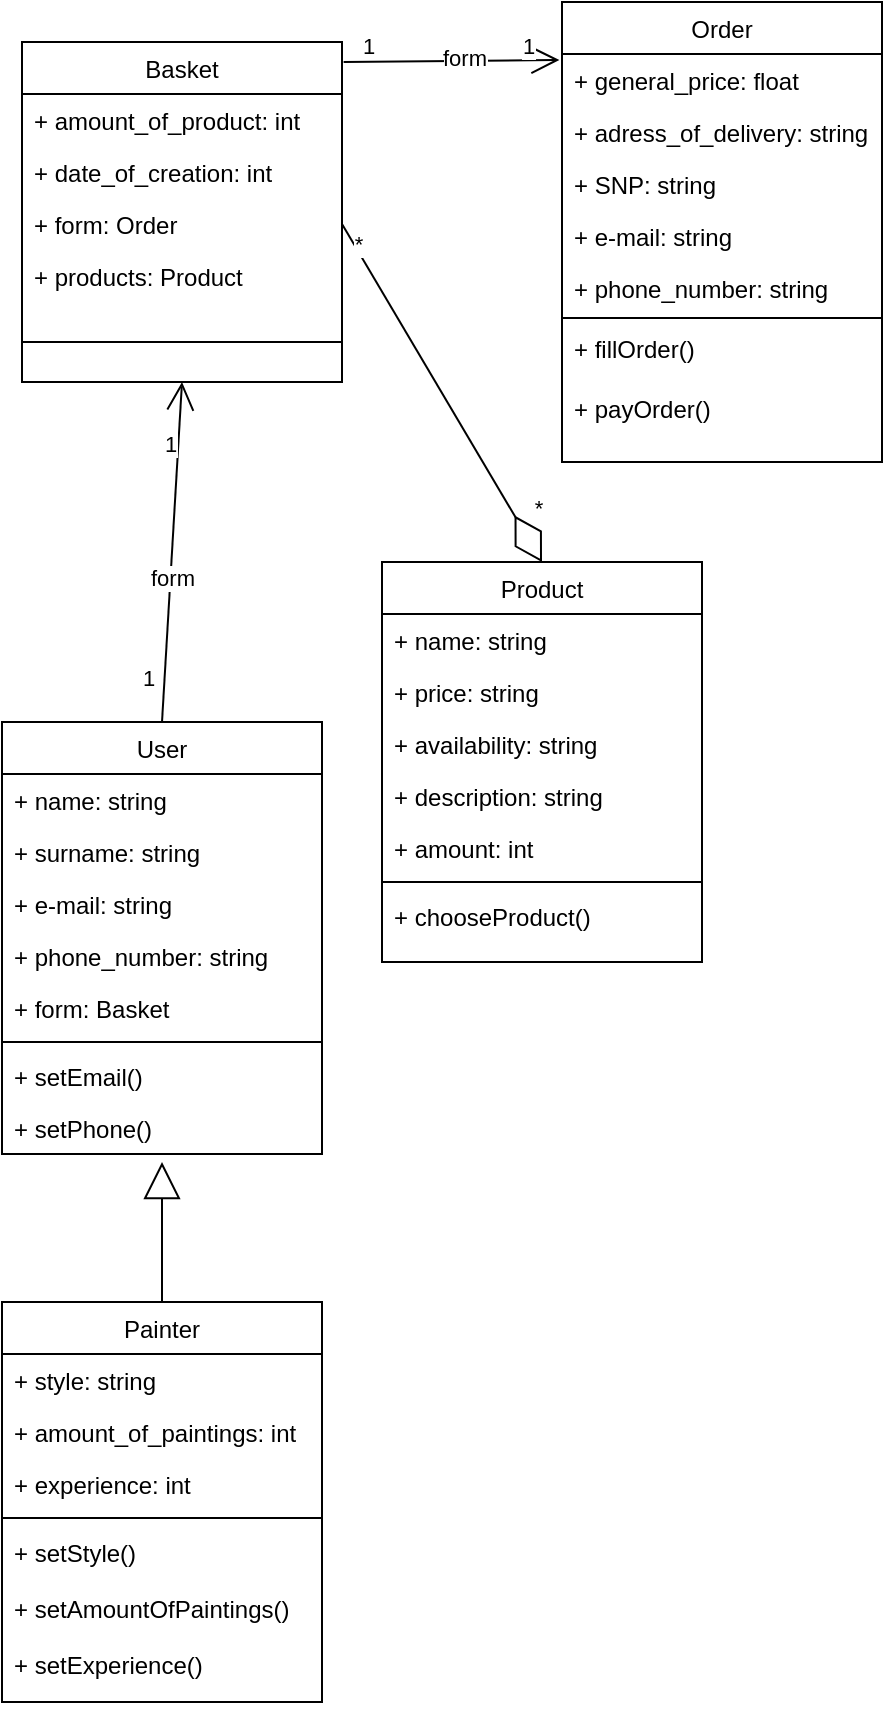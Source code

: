 <mxfile version="20.6.0" type="github">
  <diagram id="C5RBs43oDa-KdzZeNtuy" name="Page-1">
    <mxGraphModel dx="566" dy="902" grid="1" gridSize="10" guides="1" tooltips="1" connect="1" arrows="1" fold="1" page="1" pageScale="1" pageWidth="827" pageHeight="1169" math="0" shadow="0">
      <root>
        <mxCell id="WIyWlLk6GJQsqaUBKTNV-0" />
        <mxCell id="WIyWlLk6GJQsqaUBKTNV-1" parent="WIyWlLk6GJQsqaUBKTNV-0" />
        <mxCell id="qVydSiklT78tIjySpOCl-1" value="Basket" style="swimlane;fontStyle=0;align=center;verticalAlign=top;childLayout=stackLayout;horizontal=1;startSize=26;horizontalStack=0;resizeParent=1;resizeLast=0;collapsible=1;marginBottom=0;rounded=0;shadow=0;strokeWidth=1;" parent="WIyWlLk6GJQsqaUBKTNV-1" vertex="1">
          <mxGeometry x="340" y="590" width="160" height="170" as="geometry">
            <mxRectangle x="130" y="380" width="160" height="26" as="alternateBounds" />
          </mxGeometry>
        </mxCell>
        <mxCell id="qVydSiklT78tIjySpOCl-2" value="+ amount_of_product: int" style="text;align=left;verticalAlign=top;spacingLeft=4;spacingRight=4;overflow=hidden;rotatable=0;points=[[0,0.5],[1,0.5]];portConstraint=eastwest;" parent="qVydSiklT78tIjySpOCl-1" vertex="1">
          <mxGeometry y="26" width="160" height="26" as="geometry" />
        </mxCell>
        <mxCell id="qVydSiklT78tIjySpOCl-3" value="+ date_of_creation: int" style="text;align=left;verticalAlign=top;spacingLeft=4;spacingRight=4;overflow=hidden;rotatable=0;points=[[0,0.5],[1,0.5]];portConstraint=eastwest;rounded=0;shadow=0;html=0;" parent="qVydSiklT78tIjySpOCl-1" vertex="1">
          <mxGeometry y="52" width="160" height="26" as="geometry" />
        </mxCell>
        <mxCell id="qVydSiklT78tIjySpOCl-9" value="+ form: Order" style="text;align=left;verticalAlign=top;spacingLeft=4;spacingRight=4;overflow=hidden;rotatable=0;points=[[0,0.5],[1,0.5]];portConstraint=eastwest;rounded=0;shadow=0;html=0;" parent="qVydSiklT78tIjySpOCl-1" vertex="1">
          <mxGeometry y="78" width="160" height="26" as="geometry" />
        </mxCell>
        <mxCell id="qVydSiklT78tIjySpOCl-42" value="+ products: Product" style="text;align=left;verticalAlign=top;spacingLeft=4;spacingRight=4;overflow=hidden;rotatable=0;points=[[0,0.5],[1,0.5]];portConstraint=eastwest;rounded=0;shadow=0;html=0;" parent="qVydSiklT78tIjySpOCl-1" vertex="1">
          <mxGeometry y="104" width="160" height="26" as="geometry" />
        </mxCell>
        <mxCell id="qVydSiklT78tIjySpOCl-4" value="" style="line;html=1;strokeWidth=1;align=left;verticalAlign=middle;spacingTop=-1;spacingLeft=3;spacingRight=3;rotatable=0;labelPosition=right;points=[];portConstraint=eastwest;" parent="qVydSiklT78tIjySpOCl-1" vertex="1">
          <mxGeometry y="130" width="160" height="40" as="geometry" />
        </mxCell>
        <mxCell id="qVydSiklT78tIjySpOCl-17" value="Order" style="swimlane;fontStyle=0;align=center;verticalAlign=top;childLayout=stackLayout;horizontal=1;startSize=26;horizontalStack=0;resizeParent=1;resizeLast=0;collapsible=1;marginBottom=0;rounded=0;shadow=0;strokeWidth=1;" parent="WIyWlLk6GJQsqaUBKTNV-1" vertex="1">
          <mxGeometry x="610" y="570" width="160" height="230" as="geometry">
            <mxRectangle x="130" y="380" width="160" height="26" as="alternateBounds" />
          </mxGeometry>
        </mxCell>
        <mxCell id="qVydSiklT78tIjySpOCl-18" value="+ general_price: float" style="text;align=left;verticalAlign=top;spacingLeft=4;spacingRight=4;overflow=hidden;rotatable=0;points=[[0,0.5],[1,0.5]];portConstraint=eastwest;" parent="qVydSiklT78tIjySpOCl-17" vertex="1">
          <mxGeometry y="26" width="160" height="26" as="geometry" />
        </mxCell>
        <mxCell id="qVydSiklT78tIjySpOCl-19" value="+ adress_of_delivery: string" style="text;align=left;verticalAlign=top;spacingLeft=4;spacingRight=4;overflow=hidden;rotatable=0;points=[[0,0.5],[1,0.5]];portConstraint=eastwest;rounded=0;shadow=0;html=0;" parent="qVydSiklT78tIjySpOCl-17" vertex="1">
          <mxGeometry y="52" width="160" height="26" as="geometry" />
        </mxCell>
        <mxCell id="YhXwOTivyXWMwgPC8UXM-0" value="+ SNP: string" style="text;align=left;verticalAlign=top;spacingLeft=4;spacingRight=4;overflow=hidden;rotatable=0;points=[[0,0.5],[1,0.5]];portConstraint=eastwest;rounded=0;shadow=0;html=0;" vertex="1" parent="qVydSiklT78tIjySpOCl-17">
          <mxGeometry y="78" width="160" height="26" as="geometry" />
        </mxCell>
        <mxCell id="YhXwOTivyXWMwgPC8UXM-1" value="+ e-mail: string" style="text;align=left;verticalAlign=top;spacingLeft=4;spacingRight=4;overflow=hidden;rotatable=0;points=[[0,0.5],[1,0.5]];portConstraint=eastwest;rounded=0;shadow=0;html=0;" vertex="1" parent="qVydSiklT78tIjySpOCl-17">
          <mxGeometry y="104" width="160" height="26" as="geometry" />
        </mxCell>
        <mxCell id="YhXwOTivyXWMwgPC8UXM-2" value="+ phone_number: string" style="text;align=left;verticalAlign=top;spacingLeft=4;spacingRight=4;overflow=hidden;rotatable=0;points=[[0,0.5],[1,0.5]];portConstraint=eastwest;rounded=0;shadow=0;html=0;" vertex="1" parent="qVydSiklT78tIjySpOCl-17">
          <mxGeometry y="130" width="160" height="26" as="geometry" />
        </mxCell>
        <mxCell id="qVydSiklT78tIjySpOCl-20" value="" style="line;html=1;strokeWidth=1;align=left;verticalAlign=middle;spacingTop=-1;spacingLeft=3;spacingRight=3;rotatable=0;labelPosition=right;points=[];portConstraint=eastwest;" parent="qVydSiklT78tIjySpOCl-17" vertex="1">
          <mxGeometry y="156" width="160" height="4" as="geometry" />
        </mxCell>
        <mxCell id="YhXwOTivyXWMwgPC8UXM-3" value="+ fillOrder()" style="text;align=left;verticalAlign=top;spacingLeft=4;spacingRight=4;overflow=hidden;rotatable=0;points=[[0,0.5],[1,0.5]];portConstraint=eastwest;fontStyle=0" vertex="1" parent="qVydSiklT78tIjySpOCl-17">
          <mxGeometry y="160" width="160" height="30" as="geometry" />
        </mxCell>
        <mxCell id="qVydSiklT78tIjySpOCl-21" value="+ payOrder()" style="text;align=left;verticalAlign=top;spacingLeft=4;spacingRight=4;overflow=hidden;rotatable=0;points=[[0,0.5],[1,0.5]];portConstraint=eastwest;fontStyle=0" parent="qVydSiklT78tIjySpOCl-17" vertex="1">
          <mxGeometry y="190" width="160" height="20" as="geometry" />
        </mxCell>
        <mxCell id="qVydSiklT78tIjySpOCl-23" value="User" style="swimlane;fontStyle=0;align=center;verticalAlign=top;childLayout=stackLayout;horizontal=1;startSize=26;horizontalStack=0;resizeParent=1;resizeLast=0;collapsible=1;marginBottom=0;rounded=0;shadow=0;strokeWidth=1;" parent="WIyWlLk6GJQsqaUBKTNV-1" vertex="1">
          <mxGeometry x="330" y="930" width="160" height="216" as="geometry">
            <mxRectangle x="550" y="140" width="160" height="26" as="alternateBounds" />
          </mxGeometry>
        </mxCell>
        <mxCell id="qVydSiklT78tIjySpOCl-24" value="+ name: string" style="text;align=left;verticalAlign=top;spacingLeft=4;spacingRight=4;overflow=hidden;rotatable=0;points=[[0,0.5],[1,0.5]];portConstraint=eastwest;" parent="qVydSiklT78tIjySpOCl-23" vertex="1">
          <mxGeometry y="26" width="160" height="26" as="geometry" />
        </mxCell>
        <mxCell id="qVydSiklT78tIjySpOCl-25" value="+ surname: string" style="text;align=left;verticalAlign=top;spacingLeft=4;spacingRight=4;overflow=hidden;rotatable=0;points=[[0,0.5],[1,0.5]];portConstraint=eastwest;rounded=0;shadow=0;html=0;" parent="qVydSiklT78tIjySpOCl-23" vertex="1">
          <mxGeometry y="52" width="160" height="26" as="geometry" />
        </mxCell>
        <mxCell id="qVydSiklT78tIjySpOCl-26" value="+ e-mail: string" style="text;align=left;verticalAlign=top;spacingLeft=4;spacingRight=4;overflow=hidden;rotatable=0;points=[[0,0.5],[1,0.5]];portConstraint=eastwest;rounded=0;shadow=0;html=0;" parent="qVydSiklT78tIjySpOCl-23" vertex="1">
          <mxGeometry y="78" width="160" height="26" as="geometry" />
        </mxCell>
        <mxCell id="qVydSiklT78tIjySpOCl-27" value="+ phone_number: string" style="text;align=left;verticalAlign=top;spacingLeft=4;spacingRight=4;overflow=hidden;rotatable=0;points=[[0,0.5],[1,0.5]];portConstraint=eastwest;rounded=0;shadow=0;html=0;" parent="qVydSiklT78tIjySpOCl-23" vertex="1">
          <mxGeometry y="104" width="160" height="26" as="geometry" />
        </mxCell>
        <mxCell id="qVydSiklT78tIjySpOCl-28" value="+ form: Basket" style="text;align=left;verticalAlign=top;spacingLeft=4;spacingRight=4;overflow=hidden;rotatable=0;points=[[0,0.5],[1,0.5]];portConstraint=eastwest;rounded=0;shadow=0;html=0;" parent="qVydSiklT78tIjySpOCl-23" vertex="1">
          <mxGeometry y="130" width="160" height="26" as="geometry" />
        </mxCell>
        <mxCell id="qVydSiklT78tIjySpOCl-29" value="" style="line;html=1;strokeWidth=1;align=left;verticalAlign=middle;spacingTop=-1;spacingLeft=3;spacingRight=3;rotatable=0;labelPosition=right;points=[];portConstraint=eastwest;" parent="qVydSiklT78tIjySpOCl-23" vertex="1">
          <mxGeometry y="156" width="160" height="8" as="geometry" />
        </mxCell>
        <mxCell id="qVydSiklT78tIjySpOCl-31" value="+ setEmail()" style="text;align=left;verticalAlign=top;spacingLeft=4;spacingRight=4;overflow=hidden;rotatable=0;points=[[0,0.5],[1,0.5]];portConstraint=eastwest;" parent="qVydSiklT78tIjySpOCl-23" vertex="1">
          <mxGeometry y="164" width="160" height="26" as="geometry" />
        </mxCell>
        <mxCell id="qVydSiklT78tIjySpOCl-63" value="+ setPhone()" style="text;align=left;verticalAlign=top;spacingLeft=4;spacingRight=4;overflow=hidden;rotatable=0;points=[[0,0.5],[1,0.5]];portConstraint=eastwest;" parent="qVydSiklT78tIjySpOCl-23" vertex="1">
          <mxGeometry y="190" width="160" height="26" as="geometry" />
        </mxCell>
        <mxCell id="qVydSiklT78tIjySpOCl-32" value="Product" style="swimlane;fontStyle=0;align=center;verticalAlign=top;childLayout=stackLayout;horizontal=1;startSize=26;horizontalStack=0;resizeParent=1;resizeLast=0;collapsible=1;marginBottom=0;rounded=0;shadow=0;strokeWidth=1;" parent="WIyWlLk6GJQsqaUBKTNV-1" vertex="1">
          <mxGeometry x="520" y="850" width="160" height="200" as="geometry">
            <mxRectangle x="550" y="140" width="160" height="26" as="alternateBounds" />
          </mxGeometry>
        </mxCell>
        <mxCell id="qVydSiklT78tIjySpOCl-33" value="+ name: string" style="text;align=left;verticalAlign=top;spacingLeft=4;spacingRight=4;overflow=hidden;rotatable=0;points=[[0,0.5],[1,0.5]];portConstraint=eastwest;" parent="qVydSiklT78tIjySpOCl-32" vertex="1">
          <mxGeometry y="26" width="160" height="26" as="geometry" />
        </mxCell>
        <mxCell id="qVydSiklT78tIjySpOCl-34" value="+ price: string" style="text;align=left;verticalAlign=top;spacingLeft=4;spacingRight=4;overflow=hidden;rotatable=0;points=[[0,0.5],[1,0.5]];portConstraint=eastwest;rounded=0;shadow=0;html=0;" parent="qVydSiklT78tIjySpOCl-32" vertex="1">
          <mxGeometry y="52" width="160" height="26" as="geometry" />
        </mxCell>
        <mxCell id="qVydSiklT78tIjySpOCl-35" value="+ availability: string" style="text;align=left;verticalAlign=top;spacingLeft=4;spacingRight=4;overflow=hidden;rotatable=0;points=[[0,0.5],[1,0.5]];portConstraint=eastwest;rounded=0;shadow=0;html=0;" parent="qVydSiklT78tIjySpOCl-32" vertex="1">
          <mxGeometry y="78" width="160" height="26" as="geometry" />
        </mxCell>
        <mxCell id="qVydSiklT78tIjySpOCl-36" value="+ description: string" style="text;align=left;verticalAlign=top;spacingLeft=4;spacingRight=4;overflow=hidden;rotatable=0;points=[[0,0.5],[1,0.5]];portConstraint=eastwest;rounded=0;shadow=0;html=0;" parent="qVydSiklT78tIjySpOCl-32" vertex="1">
          <mxGeometry y="104" width="160" height="26" as="geometry" />
        </mxCell>
        <mxCell id="qVydSiklT78tIjySpOCl-37" value="+ amount: int" style="text;align=left;verticalAlign=top;spacingLeft=4;spacingRight=4;overflow=hidden;rotatable=0;points=[[0,0.5],[1,0.5]];portConstraint=eastwest;rounded=0;shadow=0;html=0;" parent="qVydSiklT78tIjySpOCl-32" vertex="1">
          <mxGeometry y="130" width="160" height="26" as="geometry" />
        </mxCell>
        <mxCell id="qVydSiklT78tIjySpOCl-38" value="" style="line;html=1;strokeWidth=1;align=left;verticalAlign=middle;spacingTop=-1;spacingLeft=3;spacingRight=3;rotatable=0;labelPosition=right;points=[];portConstraint=eastwest;" parent="qVydSiklT78tIjySpOCl-32" vertex="1">
          <mxGeometry y="156" width="160" height="8" as="geometry" />
        </mxCell>
        <mxCell id="qVydSiklT78tIjySpOCl-39" value="+ chooseProduct()" style="text;align=left;verticalAlign=top;spacingLeft=4;spacingRight=4;overflow=hidden;rotatable=0;points=[[0,0.5],[1,0.5]];portConstraint=eastwest;" parent="qVydSiklT78tIjySpOCl-32" vertex="1">
          <mxGeometry y="164" width="160" height="26" as="geometry" />
        </mxCell>
        <mxCell id="qVydSiklT78tIjySpOCl-43" value="Painter" style="swimlane;fontStyle=0;align=center;verticalAlign=top;childLayout=stackLayout;horizontal=1;startSize=26;horizontalStack=0;resizeParent=1;resizeLast=0;collapsible=1;marginBottom=0;rounded=0;shadow=0;strokeWidth=1;" parent="WIyWlLk6GJQsqaUBKTNV-1" vertex="1">
          <mxGeometry x="330" y="1220" width="160" height="200" as="geometry">
            <mxRectangle x="230" y="140" width="160" height="26" as="alternateBounds" />
          </mxGeometry>
        </mxCell>
        <mxCell id="qVydSiklT78tIjySpOCl-44" value="+ style: string" style="text;align=left;verticalAlign=top;spacingLeft=4;spacingRight=4;overflow=hidden;rotatable=0;points=[[0,0.5],[1,0.5]];portConstraint=eastwest;" parent="qVydSiklT78tIjySpOCl-43" vertex="1">
          <mxGeometry y="26" width="160" height="26" as="geometry" />
        </mxCell>
        <mxCell id="qVydSiklT78tIjySpOCl-45" value="+ amount_of_paintings: int" style="text;align=left;verticalAlign=top;spacingLeft=4;spacingRight=4;overflow=hidden;rotatable=0;points=[[0,0.5],[1,0.5]];portConstraint=eastwest;rounded=0;shadow=0;html=0;" parent="qVydSiklT78tIjySpOCl-43" vertex="1">
          <mxGeometry y="52" width="160" height="26" as="geometry" />
        </mxCell>
        <mxCell id="qVydSiklT78tIjySpOCl-46" value="+ experience: int" style="text;align=left;verticalAlign=top;spacingLeft=4;spacingRight=4;overflow=hidden;rotatable=0;points=[[0,0.5],[1,0.5]];portConstraint=eastwest;rounded=0;shadow=0;html=0;" parent="qVydSiklT78tIjySpOCl-43" vertex="1">
          <mxGeometry y="78" width="160" height="26" as="geometry" />
        </mxCell>
        <mxCell id="qVydSiklT78tIjySpOCl-47" value="" style="line;html=1;strokeWidth=1;align=left;verticalAlign=middle;spacingTop=-1;spacingLeft=3;spacingRight=3;rotatable=0;labelPosition=right;points=[];portConstraint=eastwest;" parent="qVydSiklT78tIjySpOCl-43" vertex="1">
          <mxGeometry y="104" width="160" height="8" as="geometry" />
        </mxCell>
        <mxCell id="qVydSiklT78tIjySpOCl-48" value="+ setStyle()&#xa;&#xa;+ setAmountOfPaintings()&#xa;&#xa;+ setExperience()" style="text;align=left;verticalAlign=top;spacingLeft=4;spacingRight=4;overflow=hidden;rotatable=0;points=[[0,0.5],[1,0.5]];portConstraint=eastwest;" parent="qVydSiklT78tIjySpOCl-43" vertex="1">
          <mxGeometry y="112" width="160" height="88" as="geometry" />
        </mxCell>
        <mxCell id="qVydSiklT78tIjySpOCl-49" value="" style="endArrow=open;endFill=1;endSize=12;html=1;rounded=0;entryX=-0.008;entryY=0.126;entryDx=0;entryDy=0;entryPerimeter=0;exitX=1.005;exitY=0.059;exitDx=0;exitDy=0;exitPerimeter=0;" parent="WIyWlLk6GJQsqaUBKTNV-1" source="qVydSiklT78tIjySpOCl-1" target="qVydSiklT78tIjySpOCl-17" edge="1">
          <mxGeometry width="160" relative="1" as="geometry">
            <mxPoint x="460" y="740" as="sourcePoint" />
            <mxPoint x="620" y="740" as="targetPoint" />
          </mxGeometry>
        </mxCell>
        <mxCell id="qVydSiklT78tIjySpOCl-51" value="form" style="edgeLabel;html=1;align=center;verticalAlign=middle;resizable=0;points=[];" parent="qVydSiklT78tIjySpOCl-49" vertex="1" connectable="0">
          <mxGeometry x="0.111" y="2" relative="1" as="geometry">
            <mxPoint as="offset" />
          </mxGeometry>
        </mxCell>
        <mxCell id="qVydSiklT78tIjySpOCl-52" value="1" style="edgeLabel;html=1;align=center;verticalAlign=middle;resizable=0;points=[];" parent="qVydSiklT78tIjySpOCl-49" vertex="1" connectable="0">
          <mxGeometry x="-0.783" y="1" relative="1" as="geometry">
            <mxPoint y="-7" as="offset" />
          </mxGeometry>
        </mxCell>
        <mxCell id="qVydSiklT78tIjySpOCl-53" value="1" style="edgeLabel;html=1;align=center;verticalAlign=middle;resizable=0;points=[];" parent="qVydSiklT78tIjySpOCl-49" vertex="1" connectable="0">
          <mxGeometry x="0.7" y="1" relative="1" as="geometry">
            <mxPoint y="-6" as="offset" />
          </mxGeometry>
        </mxCell>
        <mxCell id="qVydSiklT78tIjySpOCl-54" value="" style="endArrow=open;endFill=1;endSize=12;html=1;rounded=0;entryX=0.5;entryY=1;entryDx=0;entryDy=0;exitX=0.5;exitY=0;exitDx=0;exitDy=0;" parent="WIyWlLk6GJQsqaUBKTNV-1" source="qVydSiklT78tIjySpOCl-23" target="qVydSiklT78tIjySpOCl-1" edge="1">
          <mxGeometry width="160" relative="1" as="geometry">
            <mxPoint x="390" y="830" as="sourcePoint" />
            <mxPoint x="550" y="830" as="targetPoint" />
          </mxGeometry>
        </mxCell>
        <mxCell id="qVydSiklT78tIjySpOCl-55" value="form" style="edgeLabel;html=1;align=center;verticalAlign=middle;resizable=0;points=[];" parent="qVydSiklT78tIjySpOCl-54" vertex="1" connectable="0">
          <mxGeometry x="-0.15" relative="1" as="geometry">
            <mxPoint as="offset" />
          </mxGeometry>
        </mxCell>
        <mxCell id="qVydSiklT78tIjySpOCl-57" value="1" style="edgeLabel;html=1;align=center;verticalAlign=middle;resizable=0;points=[];" parent="qVydSiklT78tIjySpOCl-54" vertex="1" connectable="0">
          <mxGeometry x="0.489" y="2" relative="1" as="geometry">
            <mxPoint x="-2" y="-12" as="offset" />
          </mxGeometry>
        </mxCell>
        <mxCell id="qVydSiklT78tIjySpOCl-58" value="1" style="edgeLabel;html=1;align=center;verticalAlign=middle;resizable=0;points=[];" parent="qVydSiklT78tIjySpOCl-54" vertex="1" connectable="0">
          <mxGeometry x="-0.671" relative="1" as="geometry">
            <mxPoint x="-9" y="6" as="offset" />
          </mxGeometry>
        </mxCell>
        <mxCell id="qVydSiklT78tIjySpOCl-59" value="" style="endArrow=diamondThin;endFill=0;endSize=24;html=1;rounded=0;exitX=1;exitY=0.5;exitDx=0;exitDy=0;entryX=0.5;entryY=0;entryDx=0;entryDy=0;" parent="WIyWlLk6GJQsqaUBKTNV-1" source="qVydSiklT78tIjySpOCl-9" target="qVydSiklT78tIjySpOCl-32" edge="1">
          <mxGeometry width="160" relative="1" as="geometry">
            <mxPoint x="480" y="820" as="sourcePoint" />
            <mxPoint x="640" y="820" as="targetPoint" />
          </mxGeometry>
        </mxCell>
        <mxCell id="qVydSiklT78tIjySpOCl-60" value="*" style="edgeLabel;html=1;align=center;verticalAlign=middle;resizable=0;points=[];" parent="qVydSiklT78tIjySpOCl-59" vertex="1" connectable="0">
          <mxGeometry x="-0.875" y="2" relative="1" as="geometry">
            <mxPoint as="offset" />
          </mxGeometry>
        </mxCell>
        <mxCell id="qVydSiklT78tIjySpOCl-61" value="*" style="edgeLabel;html=1;align=center;verticalAlign=middle;resizable=0;points=[];" parent="qVydSiklT78tIjySpOCl-59" vertex="1" connectable="0">
          <mxGeometry x="0.672" y="-2" relative="1" as="geometry">
            <mxPoint x="16" as="offset" />
          </mxGeometry>
        </mxCell>
        <mxCell id="qVydSiklT78tIjySpOCl-62" value="" style="endArrow=block;endSize=16;endFill=0;html=1;rounded=0;exitX=0.5;exitY=0;exitDx=0;exitDy=0;" parent="WIyWlLk6GJQsqaUBKTNV-1" source="qVydSiklT78tIjySpOCl-43" edge="1">
          <mxGeometry width="160" relative="1" as="geometry">
            <mxPoint x="420" y="1140" as="sourcePoint" />
            <mxPoint x="410" y="1150" as="targetPoint" />
          </mxGeometry>
        </mxCell>
      </root>
    </mxGraphModel>
  </diagram>
</mxfile>
